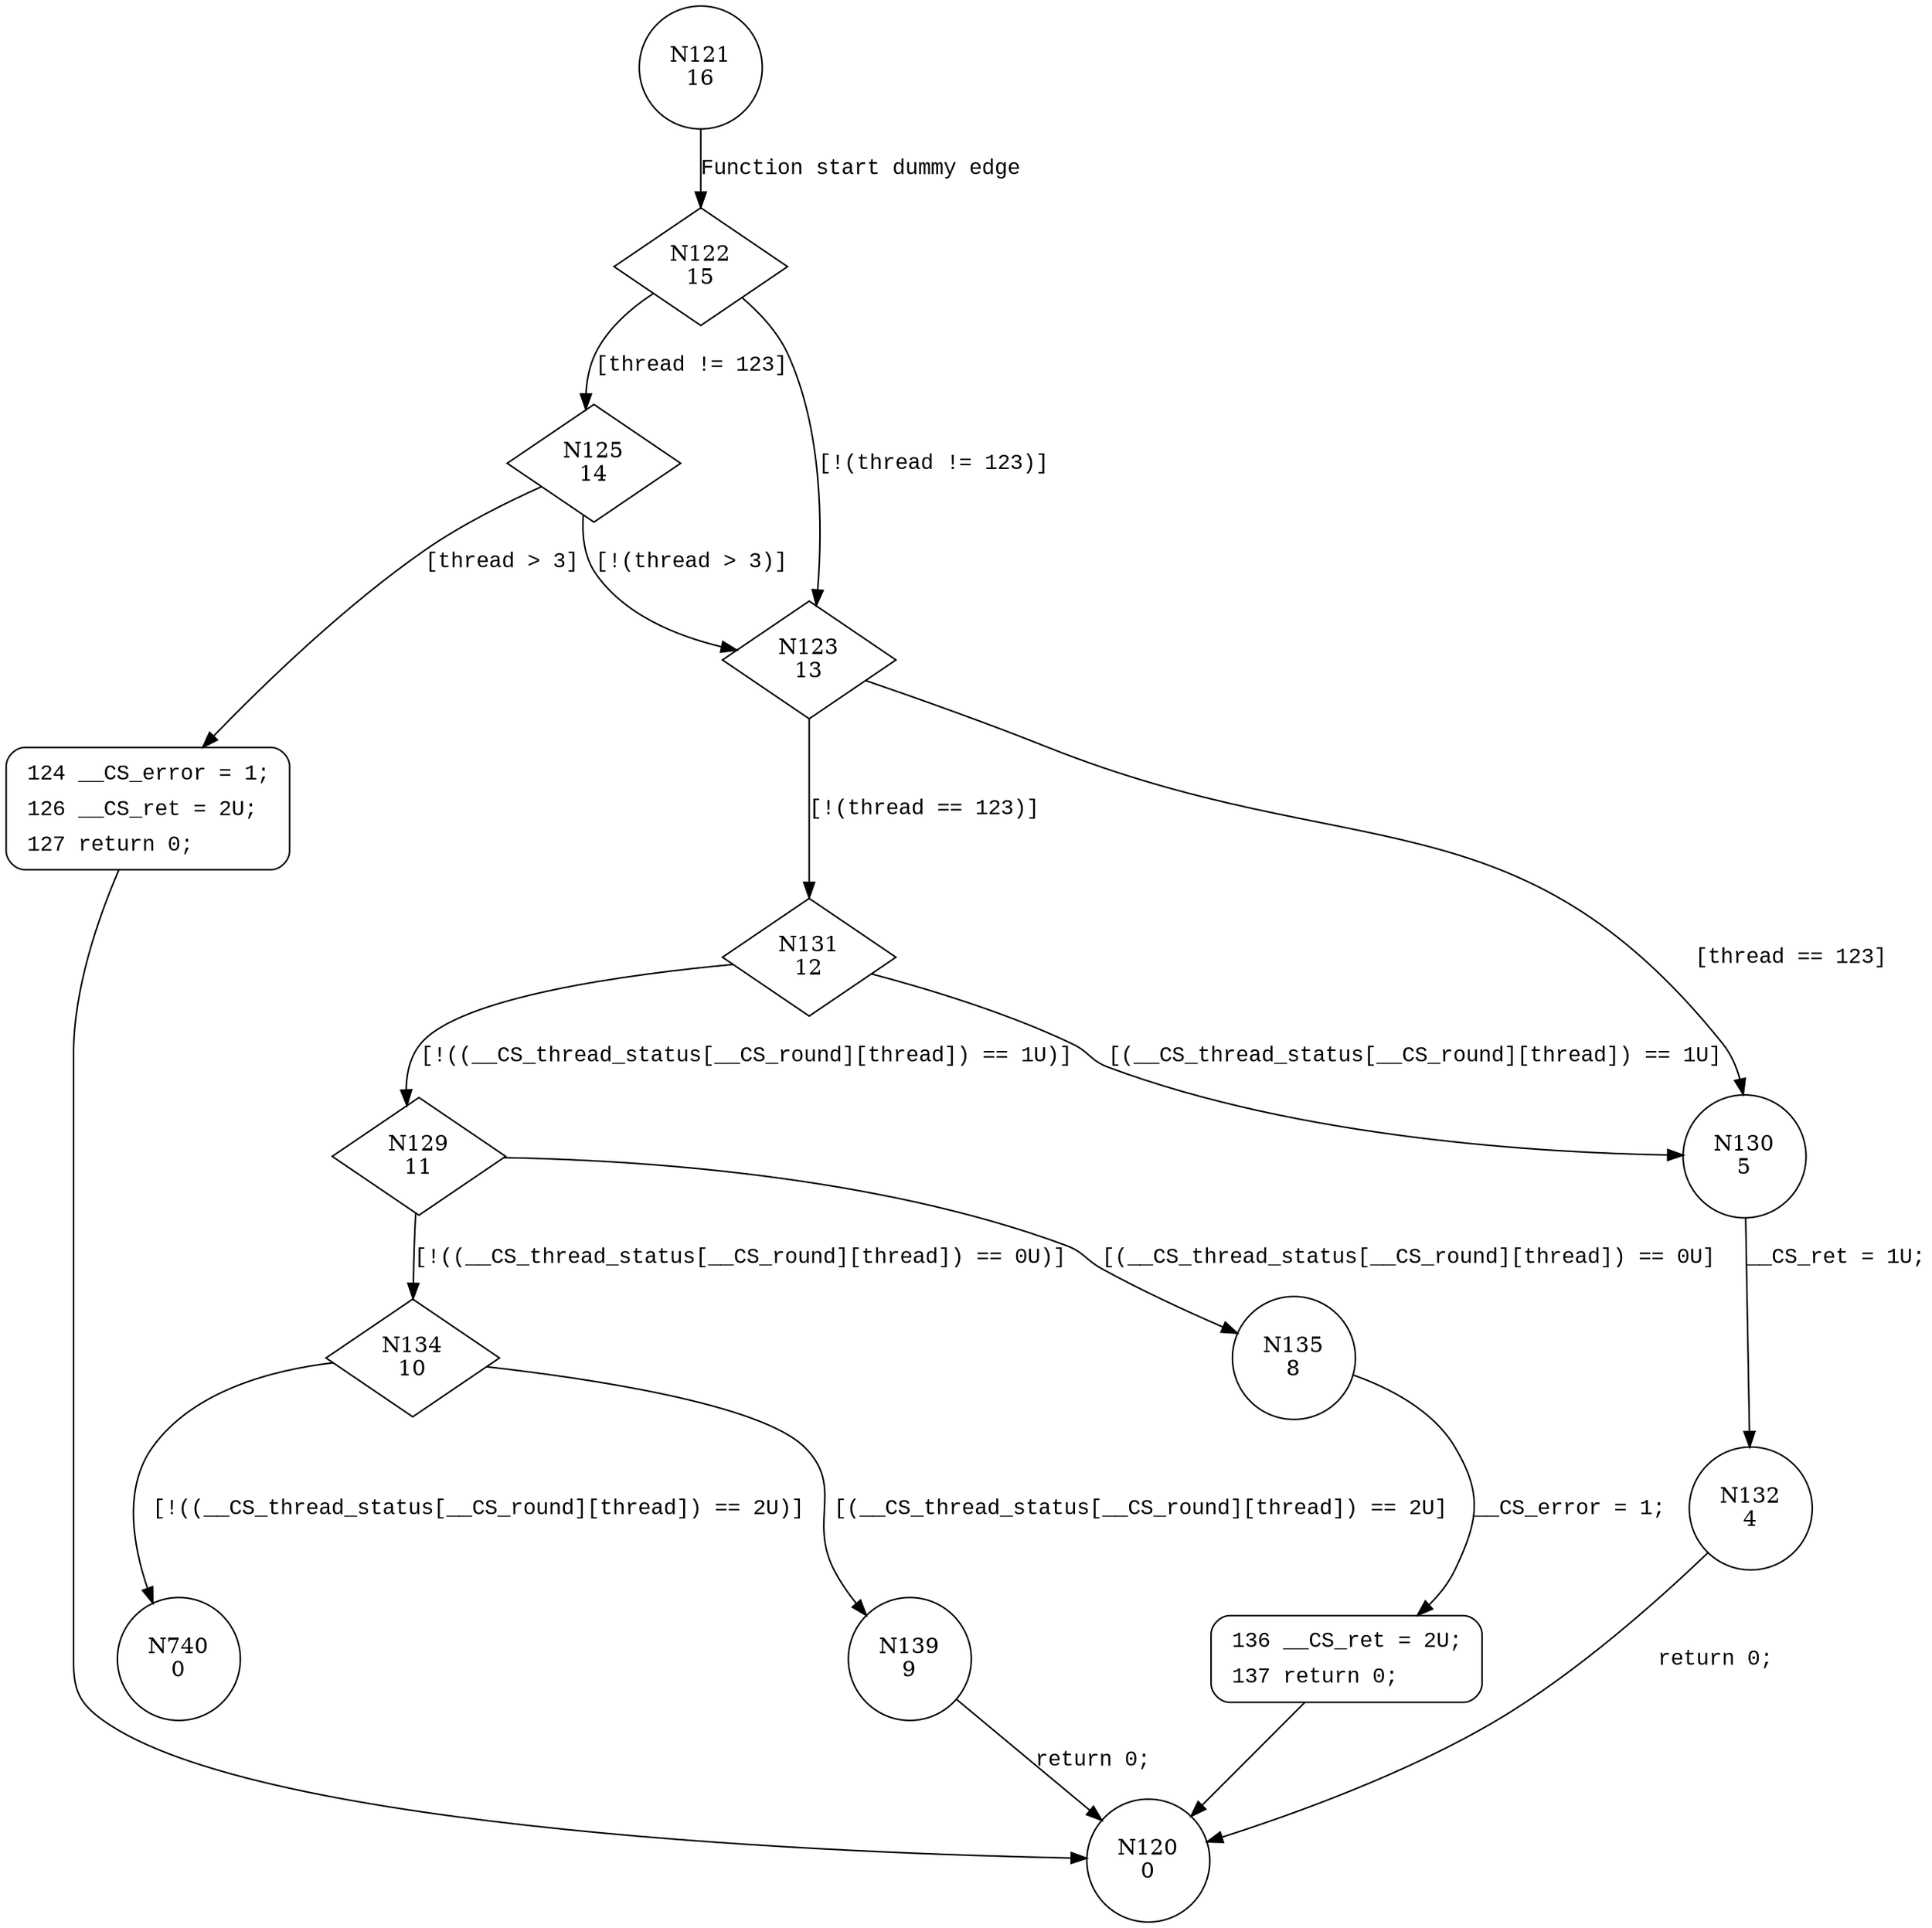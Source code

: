 digraph __CS_pthread_join {
121 [shape="circle" label="N121\n16"]
122 [shape="diamond" label="N122\n15"]
125 [shape="diamond" label="N125\n14"]
123 [shape="diamond" label="N123\n13"]
130 [shape="circle" label="N130\n5"]
131 [shape="diamond" label="N131\n12"]
129 [shape="diamond" label="N129\n11"]
135 [shape="circle" label="N135\n8"]
134 [shape="diamond" label="N134\n10"]
139 [shape="circle" label="N139\n9"]
740 [shape="circle" label="N740\n0"]
136 [shape="circle" label="N136\n7"]
132 [shape="circle" label="N132\n4"]
124 [shape="circle" label="N124\n3"]
120 [shape="circle" label="N120\n0"]
136 [style="filled,bold" penwidth="1" fillcolor="white" fontname="Courier New" shape="Mrecord" label=<<table border="0" cellborder="0" cellpadding="3" bgcolor="white"><tr><td align="right">136</td><td align="left">__CS_ret = 2U;</td></tr><tr><td align="right">137</td><td align="left">return 0;</td></tr></table>>]
136 -> 120[label=""]
124 [style="filled,bold" penwidth="1" fillcolor="white" fontname="Courier New" shape="Mrecord" label=<<table border="0" cellborder="0" cellpadding="3" bgcolor="white"><tr><td align="right">124</td><td align="left">__CS_error = 1;</td></tr><tr><td align="right">126</td><td align="left">__CS_ret = 2U;</td></tr><tr><td align="right">127</td><td align="left">return 0;</td></tr></table>>]
124 -> 120[label=""]
121 -> 122 [label="Function start dummy edge" fontname="Courier New"]
122 -> 125 [label="[thread != 123]" fontname="Courier New"]
122 -> 123 [label="[!(thread != 123)]" fontname="Courier New"]
123 -> 130 [label="[thread == 123]" fontname="Courier New"]
123 -> 131 [label="[!(thread == 123)]" fontname="Courier New"]
131 -> 130 [label="[(__CS_thread_status[__CS_round][thread]) == 1U]" fontname="Courier New"]
131 -> 129 [label="[!((__CS_thread_status[__CS_round][thread]) == 1U)]" fontname="Courier New"]
129 -> 135 [label="[(__CS_thread_status[__CS_round][thread]) == 0U]" fontname="Courier New"]
129 -> 134 [label="[!((__CS_thread_status[__CS_round][thread]) == 0U)]" fontname="Courier New"]
134 -> 139 [label="[(__CS_thread_status[__CS_round][thread]) == 2U]" fontname="Courier New"]
134 -> 740 [label="[!((__CS_thread_status[__CS_round][thread]) == 2U)]" fontname="Courier New"]
135 -> 136 [label="__CS_error = 1;" fontname="Courier New"]
130 -> 132 [label="__CS_ret = 1U;" fontname="Courier New"]
125 -> 124 [label="[thread > 3]" fontname="Courier New"]
125 -> 123 [label="[!(thread > 3)]" fontname="Courier New"]
139 -> 120 [label="return 0;" fontname="Courier New"]
132 -> 120 [label="return 0;" fontname="Courier New"]
}